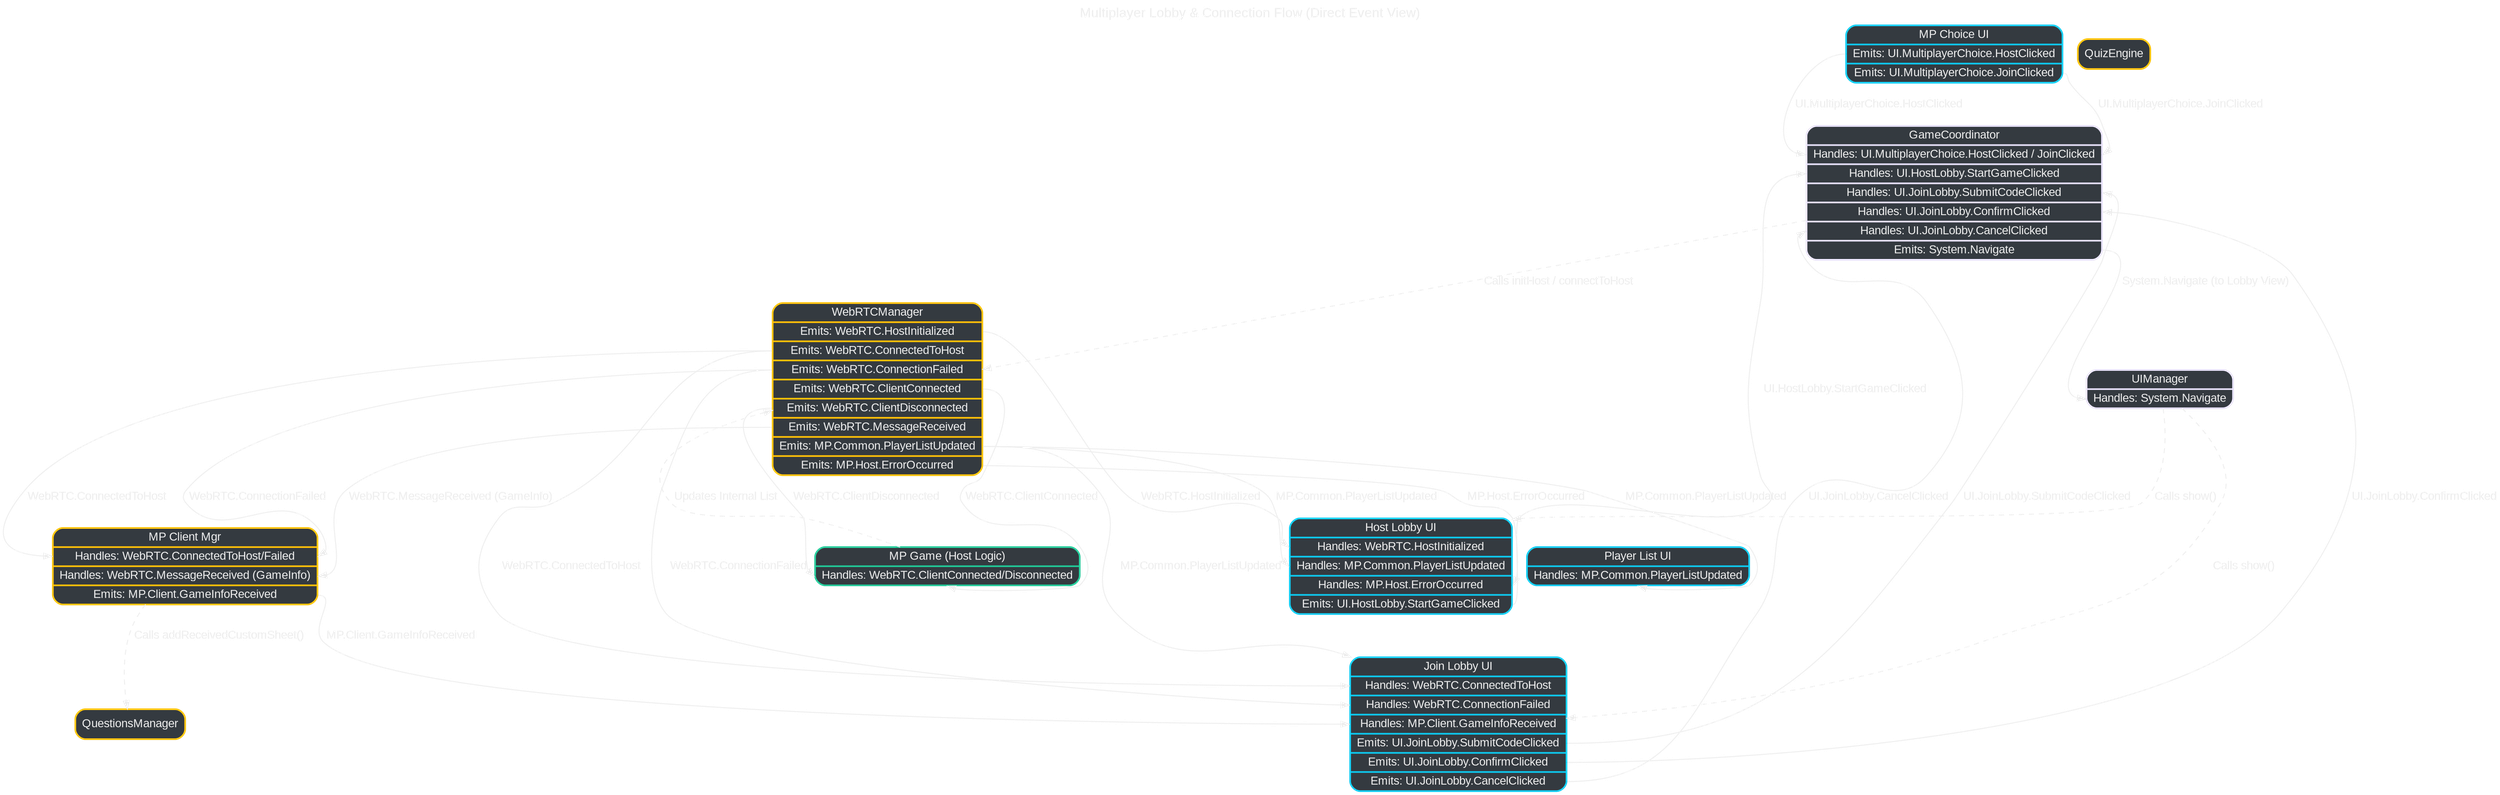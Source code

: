 digraph MPLobby_Direct {
    rankdir=TD;
    sep="0.6";
    overlap=false;
    bgcolor="transparent";
    fontname="Arial";
    node [shape=box, style="rounded,filled", fontcolor="#eeeeee", color="#eeeeee", fontname="Arial"];
    edge [fontcolor="#eeeeee", color="#eeeeee", fontname="Arial"];
    graph [label="Multiplayer Lobby & Connection Flow (Direct Event View)", labelloc=t, fontsize=16, fontcolor="#eeeeee"];

    // Node Styles (Dark fill, specific border remains)
    MultiplayerChoiceComponent [shape="record", fillcolor="#343a40", color="#0dcaf0", penwidth=2,
                                label="{ MP Choice UI | {<emits_host> Emits: UI.MultiplayerChoice.HostClicked} | {<emits_join> Emits: UI.MultiplayerChoice.JoinClicked} }"]; // Updated emits
    HostLobbyComponent [shape="record", fillcolor="#343a40", color="#0dcaf0", penwidth=2,
                        label="{ Host Lobby UI | {<handles_init> Handles: WebRTC.HostInitialized} | {<handles_list> Handles: MP.Common.PlayerListUpdated} | {<handles_error> Handles: MP.Host.ErrorOccurred} | {<emits_start> Emits: UI.HostLobby.StartGameClicked} }"]; // Updated handles/emits
    JoinLobbyComponent [shape="record", fillcolor="#343a40", color="#0dcaf0", penwidth=2,
                        label="{ Join Lobby UI | {<handles_conn> Handles: WebRTC.ConnectedToHost} | {<handles_fail> Handles: WebRTC.ConnectionFailed} | {<handles_info> Handles: MP.Client.GameInfoReceived} | {<emits_submit> Emits: UI.JoinLobby.SubmitCodeClicked} | {<emits_confirm> Emits: UI.JoinLobby.ConfirmClicked} | {<emits_cancel> Emits: UI.JoinLobby.CancelClicked} }"]; // Updated handles/emits
    PlayerListComponent [shape="record", fillcolor="#343a40", color="#0dcaf0", penwidth=2,
                         label="{ Player List UI | {<handles_state> Handles: MP.Common.PlayerListUpdated} }"]; // Updated handle
    GameCoordinator [shape="record", fillcolor="#343a40", color="#e6e0f8", penwidth=2,
                     label="{ GameCoordinator | {<handles_choice> Handles: UI.MultiplayerChoice.HostClicked / JoinClicked} | {<handles_lobby> Handles: UI.HostLobby.StartGameClicked} | {<handles_join_submit> Handles: UI.JoinLobby.SubmitCodeClicked} | {<handles_join_confirm> Handles: UI.JoinLobby.ConfirmClicked} | {<handles_join_cancel> Handles: UI.JoinLobby.CancelClicked} | {<emits_nav> Emits: System.Navigate} }"]; // Updated handles
    UIManager [shape="record", fillcolor="#343a40", color="#e6e0f8", penwidth=2,
               label="{ UIManager | {<handles_nav> Handles: System.Navigate} }"];
    WebRTCManager [shape="record", fillcolor="#343a40", color="#ffc107", penwidth=2,
                   label="{ WebRTCManager | {<emits_init> Emits: WebRTC.HostInitialized} | {<emits_conn> Emits: WebRTC.ConnectedToHost} | {<emits_fail> Emits: WebRTC.ConnectionFailed} | {<emits_cli_conn> Emits: WebRTC.ClientConnected} | {<emits_cli_dis> Emits: WebRTC.ClientDisconnected} | {<emits_msg> Emits: WebRTC.MessageReceived} | {<emits_player_update> Emits: MP.Common.PlayerListUpdated} | {<emits_host_error> Emits: MP.Host.ErrorOccurred} }"]; // Updated emits
    MultiplayerGame [shape="record", fillcolor="#343a40", color="#20c997", penwidth=2,
                     label="{ MP Game (Host Logic) | {<handles_rtc> Handles: WebRTC.ClientConnected/Disconnected} }"]; // Simplified
    MultiplayerClientManager [shape="record", style="rounded,filled", fillcolor="#343a40", color="#ffc107", penwidth=2,
                              label="{ MP Client Mgr | {<handles_rtc> Handles: WebRTC.ConnectedToHost/Failed} | {<handles_msg> Handles: WebRTC.MessageReceived (GameInfo)} | {<emits_info> Emits: MP.Client.GameInfoReceived} }"]; // Updated handles/emits
    QuestionsManager [label="QuestionsManager", fillcolor="#343a40", color="#ffc107", penwidth=2]; // Added node
    QuizEngine [label="QuizEngine", style="rounded,filled", fillcolor="#343a40", color="#ffc107", penwidth=2];

    // EventBus: Specific events or useful groups for lobby flow
    // EventBus node removed for direct view

    // 1. User Chooses Host/Join -> Coordinator (Direct Event Flows)
    MultiplayerChoiceComponent:emits_host -> GameCoordinator:handles_choice [label=" UI.MultiplayerChoice.HostClicked"];
    MultiplayerChoiceComponent:emits_join -> GameCoordinator:handles_choice [label=" UI.MultiplayerChoice.JoinClicked"];

    // 2. Coordinator Initiates Connection (Direct Call + Event)
    GameCoordinator -> WebRTCManager [label=" Calls initHost / connectToHost", style=dashed];
    GameCoordinator:emits_nav -> UIManager:handles_nav [label=" System.Navigate (to Lobby View)"]; // Direct Nav Event
    UIManager -> HostLobbyComponent [label=" Calls show()", style=dashed]; UIManager -> JoinLobbyComponent [label=" Calls show()", style=dashed];

    // 3. WebRTC Reports Status -> UI / Client Manager (Direct Event Flows)
    WebRTCManager:emits_init -> HostLobbyComponent:handles_init [label=" WebRTC.HostInitialized"];
    WebRTCManager:emits_conn -> JoinLobbyComponent:handles_conn [label=" WebRTC.ConnectedToHost"];
    WebRTCManager:emits_conn -> MultiplayerClientManager:handles_rtc [label=" WebRTC.ConnectedToHost"];
    WebRTCManager:emits_fail -> JoinLobbyComponent:handles_fail [label=" WebRTC.ConnectionFailed"];
    WebRTCManager:emits_fail -> MultiplayerClientManager:handles_rtc [label=" WebRTC.ConnectionFailed"];

    // 4. Client Submits Code -> Coordinator
    JoinLobbyComponent:emits_submit -> GameCoordinator:handles_join_submit [label=" UI.JoinLobby.SubmitCodeClicked"];
    // GameCoordinator calls WebRTCManager.connectToHost(...)

    // 5. Host Sends Game Info -> Client Manager (via WebRTC)
    WebRTCManager:emits_msg -> MultiplayerClientManager:handles_msg [label=" WebRTC.MessageReceived (GameInfo)"];

    // 6. Client Manager Saves Custom Sheets & Emits Info -> Join Lobby UI
    MultiplayerClientManager -> QuestionsManager [label=" Calls addReceivedCustomSheet()", style=dashed];
    MultiplayerClientManager:emits_info -> JoinLobbyComponent:handles_info [label=" MP.Client.GameInfoReceived"];

    // 7. Client Confirms/Cancels Join -> Coordinator
    JoinLobbyComponent:emits_confirm -> GameCoordinator:handles_join_confirm [label=" UI.JoinLobby.ConfirmClicked"];
    JoinLobbyComponent:emits_cancel -> GameCoordinator:handles_join_cancel [label=" UI.JoinLobby.CancelClicked"];

    // 8. Client Connects / Disconnects -> Host Logic
    WebRTCManager:emits_cli_conn -> MultiplayerGame:handles_rtc [label=" WebRTC.ClientConnected"];
    WebRTCManager:emits_cli_dis -> MultiplayerGame:handles_rtc [label=" WebRTC.ClientDisconnected"];

    // 9. Host Logic Updates Player List -> WebRTC Manager -> UI Components
    MultiplayerGame -> WebRTCManager [label=" Updates Internal List", style=dashed];
    WebRTCManager:emits_player_update -> HostLobbyComponent:handles_list [label=" MP.Common.PlayerListUpdated"];
    WebRTCManager:emits_player_update -> JoinLobbyComponent:handles_state [label=" MP.Common.PlayerListUpdated"];
    WebRTCManager:emits_player_update -> PlayerListComponent:handles_state [label=" MP.Common.PlayerListUpdated"];

    // 10. Host Starts Game -> Coordinator
    HostLobbyComponent:emits_start -> GameCoordinator:handles_lobby [label=" UI.HostLobby.StartGameClicked"];

    // 11. Host Errors -> Host Lobby UI
    WebRTCManager:emits_host_error -> HostLobbyComponent:handles_error [label=" MP.Host.ErrorOccurred"];
} 